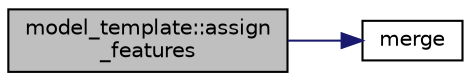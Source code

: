 digraph "model_template::assign_features"
{
 // INTERACTIVE_SVG=YES
 // LATEX_PDF_SIZE
  edge [fontname="Helvetica",fontsize="10",labelfontname="Helvetica",labelfontsize="10"];
  node [fontname="Helvetica",fontsize="10",shape=record];
  rankdir="LR";
  Node1 [label="model_template::assign\l_features",height=0.2,width=0.4,color="black", fillcolor="grey75", style="filled", fontcolor="black",tooltip="Assigns features from multiple graphs to tensors based on feature name and type."];
  Node1 -> Node2 [color="midnightblue",fontsize="10",style="solid",fontname="Helvetica"];
  Node2 [label="merge",height=0.2,width=0.4,color="black", fillcolor="white", style="filled",URL="$_3selection-name_4_8h.html#aacdcf64980359329e5e8442cb72446a9",tooltip=" "];
}
